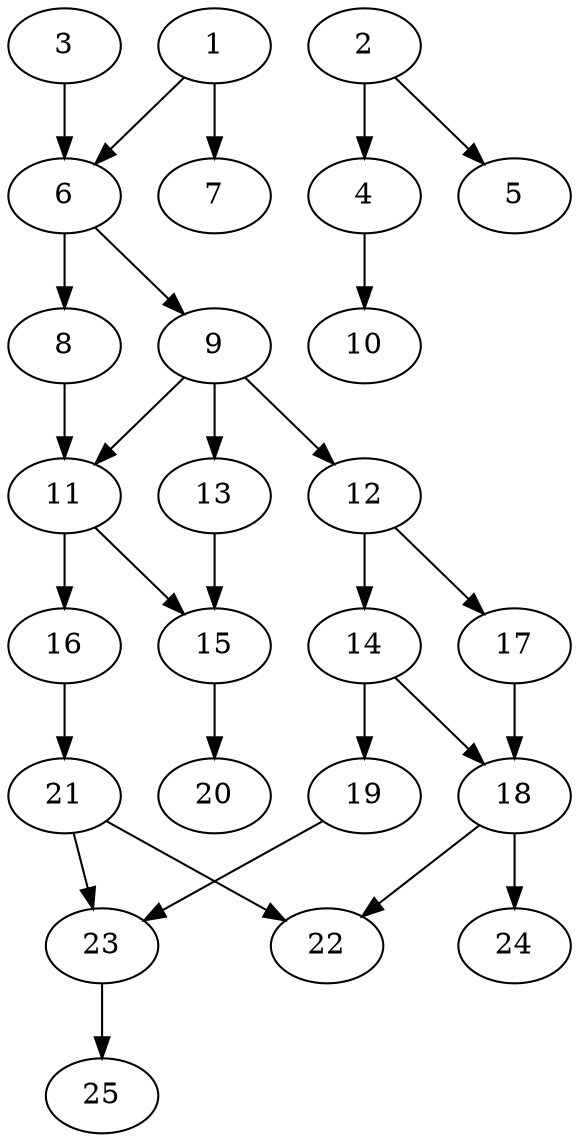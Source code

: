 // DAG automatically generated by daggen at Thu Oct  3 14:00:39 2019
// ./daggen --dot -n 25 --ccr 0.5 --fat 0.5 --regular 0.9 --density 0.5 --mindata 5242880 --maxdata 52428800 
digraph G {
  1 [size="28391424", alpha="0.07", expect_size="14195712"] 
  1 -> 6 [size ="14195712"]
  1 -> 7 [size ="14195712"]
  2 [size="37613568", alpha="0.17", expect_size="18806784"] 
  2 -> 4 [size ="18806784"]
  2 -> 5 [size ="18806784"]
  3 [size="32792576", alpha="0.17", expect_size="16396288"] 
  3 -> 6 [size ="16396288"]
  4 [size="37853184", alpha="0.01", expect_size="18926592"] 
  4 -> 10 [size ="18926592"]
  5 [size="48005120", alpha="0.13", expect_size="24002560"] 
  6 [size="41443328", alpha="0.16", expect_size="20721664"] 
  6 -> 8 [size ="20721664"]
  6 -> 9 [size ="20721664"]
  7 [size="52701184", alpha="0.12", expect_size="26350592"] 
  8 [size="43476992", alpha="0.01", expect_size="21738496"] 
  8 -> 11 [size ="21738496"]
  9 [size="14958592", alpha="0.06", expect_size="7479296"] 
  9 -> 11 [size ="7479296"]
  9 -> 12 [size ="7479296"]
  9 -> 13 [size ="7479296"]
  10 [size="75849728", alpha="0.10", expect_size="37924864"] 
  11 [size="79155200", alpha="0.02", expect_size="39577600"] 
  11 -> 15 [size ="39577600"]
  11 -> 16 [size ="39577600"]
  12 [size="15906816", alpha="0.04", expect_size="7953408"] 
  12 -> 14 [size ="7953408"]
  12 -> 17 [size ="7953408"]
  13 [size="95531008", alpha="0.02", expect_size="47765504"] 
  13 -> 15 [size ="47765504"]
  14 [size="82196480", alpha="0.08", expect_size="41098240"] 
  14 -> 18 [size ="41098240"]
  14 -> 19 [size ="41098240"]
  15 [size="85895168", alpha="0.02", expect_size="42947584"] 
  15 -> 20 [size ="42947584"]
  16 [size="54732800", alpha="0.15", expect_size="27366400"] 
  16 -> 21 [size ="27366400"]
  17 [size="36546560", alpha="0.11", expect_size="18273280"] 
  17 -> 18 [size ="18273280"]
  18 [size="94681088", alpha="0.17", expect_size="47340544"] 
  18 -> 22 [size ="47340544"]
  18 -> 24 [size ="47340544"]
  19 [size="99409920", alpha="0.13", expect_size="49704960"] 
  19 -> 23 [size ="49704960"]
  20 [size="35581952", alpha="0.00", expect_size="17790976"] 
  21 [size="83859456", alpha="0.12", expect_size="41929728"] 
  21 -> 22 [size ="41929728"]
  21 -> 23 [size ="41929728"]
  22 [size="93646848", alpha="0.09", expect_size="46823424"] 
  23 [size="16435200", alpha="0.11", expect_size="8217600"] 
  23 -> 25 [size ="8217600"]
  24 [size="23853056", alpha="0.19", expect_size="11926528"] 
  25 [size="60360704", alpha="0.15", expect_size="30180352"] 
}
